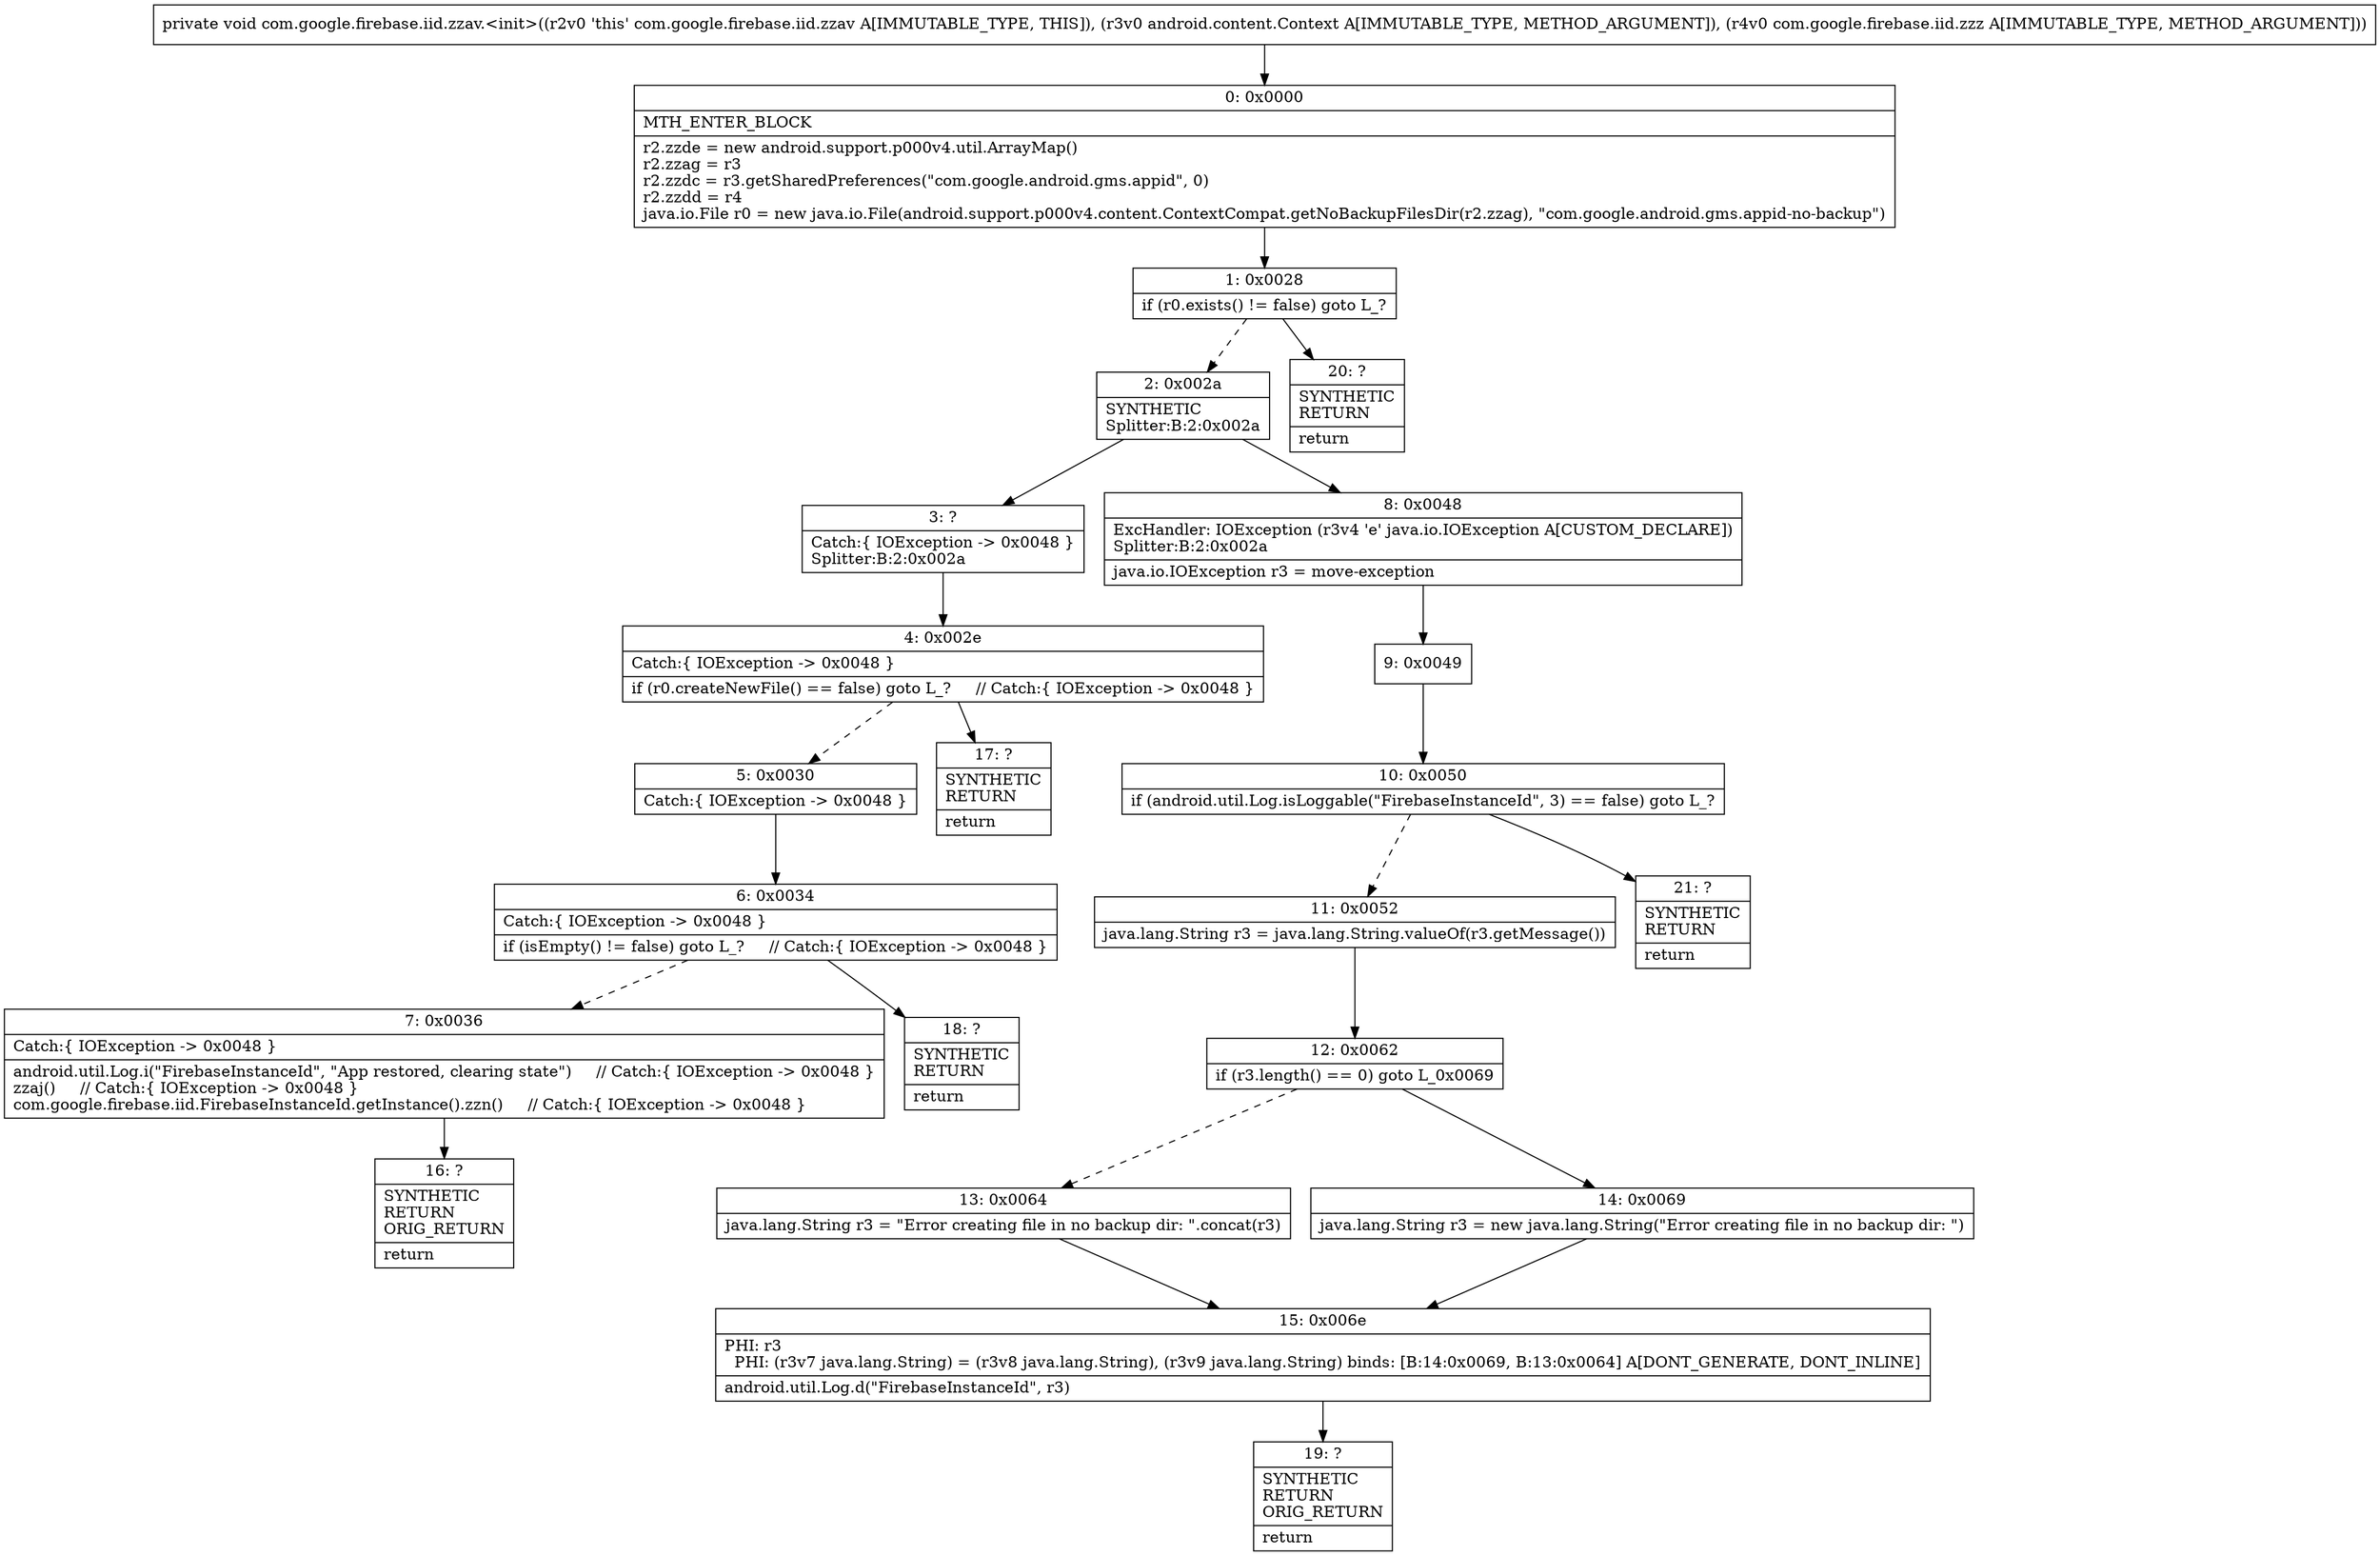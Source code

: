 digraph "CFG forcom.google.firebase.iid.zzav.\<init\>(Landroid\/content\/Context;Lcom\/google\/firebase\/iid\/zzz;)V" {
Node_0 [shape=record,label="{0\:\ 0x0000|MTH_ENTER_BLOCK\l|r2.zzde = new android.support.p000v4.util.ArrayMap()\lr2.zzag = r3\lr2.zzdc = r3.getSharedPreferences(\"com.google.android.gms.appid\", 0)\lr2.zzdd = r4\ljava.io.File r0 = new java.io.File(android.support.p000v4.content.ContextCompat.getNoBackupFilesDir(r2.zzag), \"com.google.android.gms.appid\-no\-backup\")\l}"];
Node_1 [shape=record,label="{1\:\ 0x0028|if (r0.exists() != false) goto L_?\l}"];
Node_2 [shape=record,label="{2\:\ 0x002a|SYNTHETIC\lSplitter:B:2:0x002a\l}"];
Node_3 [shape=record,label="{3\:\ ?|Catch:\{ IOException \-\> 0x0048 \}\lSplitter:B:2:0x002a\l}"];
Node_4 [shape=record,label="{4\:\ 0x002e|Catch:\{ IOException \-\> 0x0048 \}\l|if (r0.createNewFile() == false) goto L_?     \/\/ Catch:\{ IOException \-\> 0x0048 \}\l}"];
Node_5 [shape=record,label="{5\:\ 0x0030|Catch:\{ IOException \-\> 0x0048 \}\l}"];
Node_6 [shape=record,label="{6\:\ 0x0034|Catch:\{ IOException \-\> 0x0048 \}\l|if (isEmpty() != false) goto L_?     \/\/ Catch:\{ IOException \-\> 0x0048 \}\l}"];
Node_7 [shape=record,label="{7\:\ 0x0036|Catch:\{ IOException \-\> 0x0048 \}\l|android.util.Log.i(\"FirebaseInstanceId\", \"App restored, clearing state\")     \/\/ Catch:\{ IOException \-\> 0x0048 \}\lzzaj()     \/\/ Catch:\{ IOException \-\> 0x0048 \}\lcom.google.firebase.iid.FirebaseInstanceId.getInstance().zzn()     \/\/ Catch:\{ IOException \-\> 0x0048 \}\l}"];
Node_8 [shape=record,label="{8\:\ 0x0048|ExcHandler: IOException (r3v4 'e' java.io.IOException A[CUSTOM_DECLARE])\lSplitter:B:2:0x002a\l|java.io.IOException r3 = move\-exception\l}"];
Node_9 [shape=record,label="{9\:\ 0x0049}"];
Node_10 [shape=record,label="{10\:\ 0x0050|if (android.util.Log.isLoggable(\"FirebaseInstanceId\", 3) == false) goto L_?\l}"];
Node_11 [shape=record,label="{11\:\ 0x0052|java.lang.String r3 = java.lang.String.valueOf(r3.getMessage())\l}"];
Node_12 [shape=record,label="{12\:\ 0x0062|if (r3.length() == 0) goto L_0x0069\l}"];
Node_13 [shape=record,label="{13\:\ 0x0064|java.lang.String r3 = \"Error creating file in no backup dir: \".concat(r3)\l}"];
Node_14 [shape=record,label="{14\:\ 0x0069|java.lang.String r3 = new java.lang.String(\"Error creating file in no backup dir: \")\l}"];
Node_15 [shape=record,label="{15\:\ 0x006e|PHI: r3 \l  PHI: (r3v7 java.lang.String) = (r3v8 java.lang.String), (r3v9 java.lang.String) binds: [B:14:0x0069, B:13:0x0064] A[DONT_GENERATE, DONT_INLINE]\l|android.util.Log.d(\"FirebaseInstanceId\", r3)\l}"];
Node_16 [shape=record,label="{16\:\ ?|SYNTHETIC\lRETURN\lORIG_RETURN\l|return\l}"];
Node_17 [shape=record,label="{17\:\ ?|SYNTHETIC\lRETURN\l|return\l}"];
Node_18 [shape=record,label="{18\:\ ?|SYNTHETIC\lRETURN\l|return\l}"];
Node_19 [shape=record,label="{19\:\ ?|SYNTHETIC\lRETURN\lORIG_RETURN\l|return\l}"];
Node_20 [shape=record,label="{20\:\ ?|SYNTHETIC\lRETURN\l|return\l}"];
Node_21 [shape=record,label="{21\:\ ?|SYNTHETIC\lRETURN\l|return\l}"];
MethodNode[shape=record,label="{private void com.google.firebase.iid.zzav.\<init\>((r2v0 'this' com.google.firebase.iid.zzav A[IMMUTABLE_TYPE, THIS]), (r3v0 android.content.Context A[IMMUTABLE_TYPE, METHOD_ARGUMENT]), (r4v0 com.google.firebase.iid.zzz A[IMMUTABLE_TYPE, METHOD_ARGUMENT])) }"];
MethodNode -> Node_0;
Node_0 -> Node_1;
Node_1 -> Node_2[style=dashed];
Node_1 -> Node_20;
Node_2 -> Node_3;
Node_2 -> Node_8;
Node_3 -> Node_4;
Node_4 -> Node_5[style=dashed];
Node_4 -> Node_17;
Node_5 -> Node_6;
Node_6 -> Node_7[style=dashed];
Node_6 -> Node_18;
Node_7 -> Node_16;
Node_8 -> Node_9;
Node_9 -> Node_10;
Node_10 -> Node_11[style=dashed];
Node_10 -> Node_21;
Node_11 -> Node_12;
Node_12 -> Node_13[style=dashed];
Node_12 -> Node_14;
Node_13 -> Node_15;
Node_14 -> Node_15;
Node_15 -> Node_19;
}

